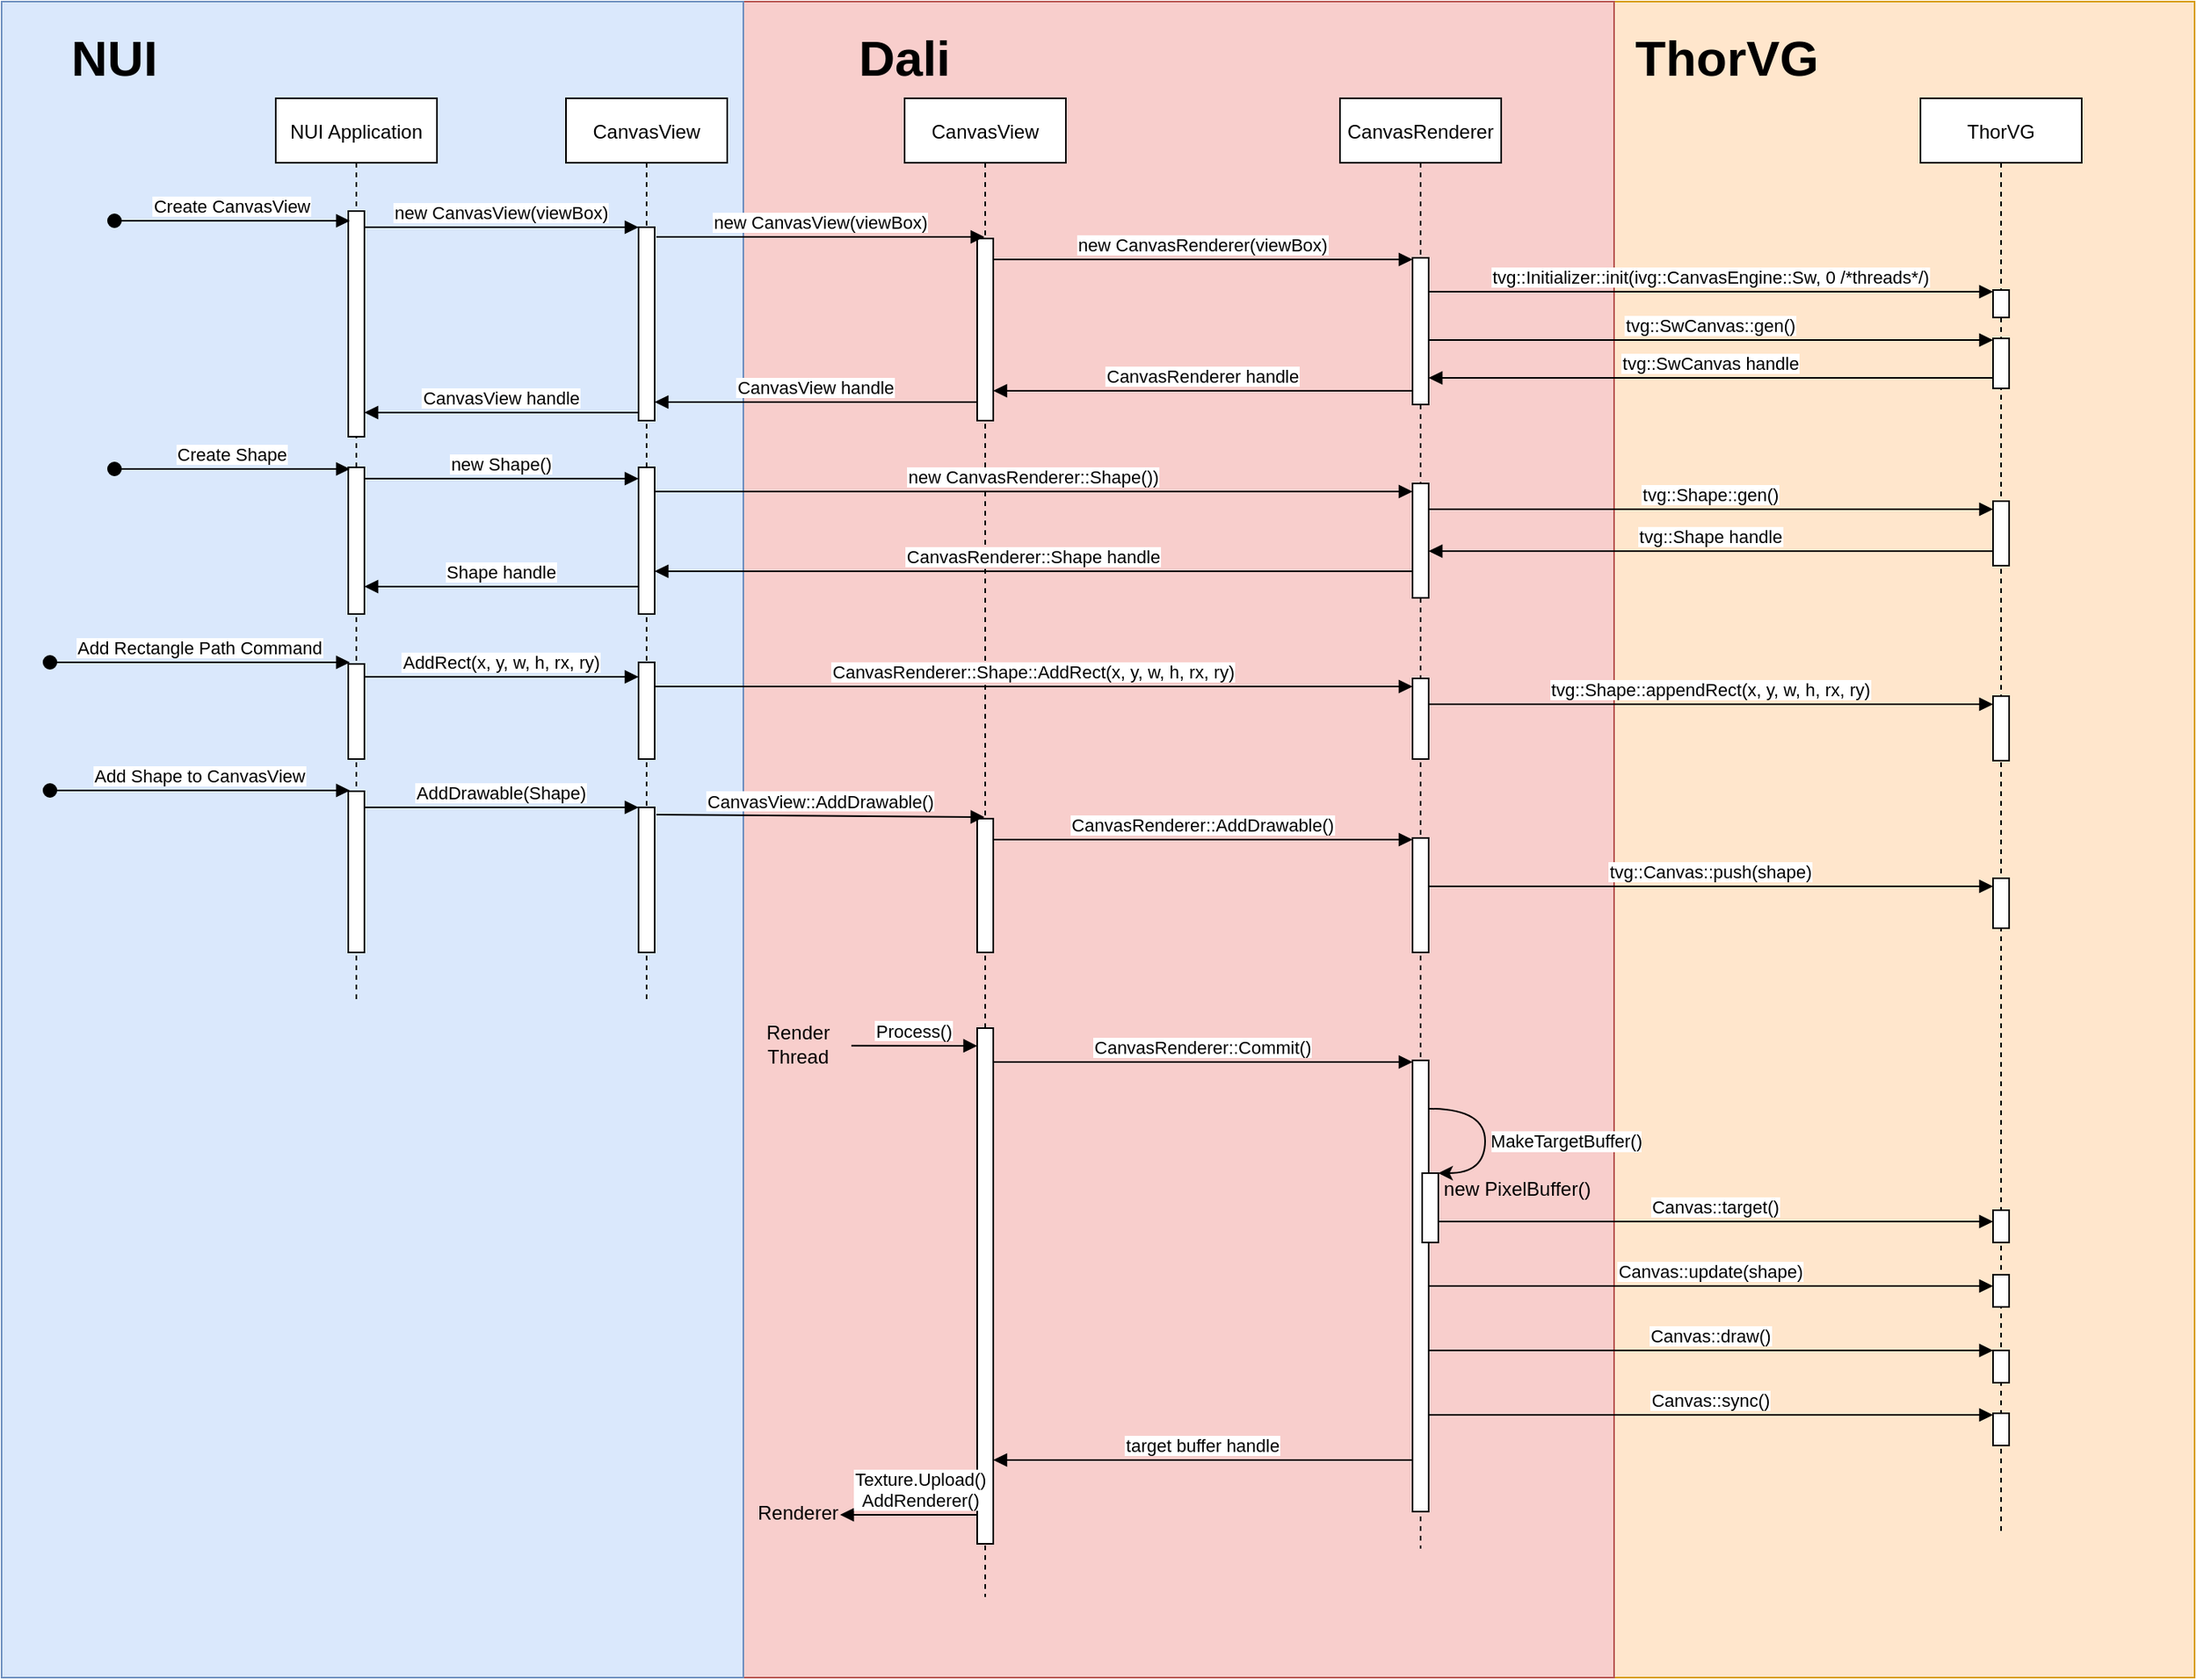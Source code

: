 <mxfile version="14.6.6" type="github">
  <diagram id="kgpKYQtTHZ0yAKxKKP6v" name="Page-1">
    <mxGraphModel dx="1718" dy="906" grid="1" gridSize="10" guides="1" tooltips="1" connect="1" arrows="1" fold="1" page="1" pageScale="1" pageWidth="850" pageHeight="1100" math="0" shadow="0">
      <root>
        <mxCell id="0" />
        <mxCell id="1" parent="0" />
        <mxCell id="Nm8UWQQyYXnpsGYUjFqg-105" value="" style="rounded=0;whiteSpace=wrap;html=1;fillColor=#ffe6cc;strokeColor=#d79b00;" parent="1" vertex="1">
          <mxGeometry x="1020" y="20" width="360" height="1040" as="geometry" />
        </mxCell>
        <mxCell id="Nm8UWQQyYXnpsGYUjFqg-103" value="" style="rounded=0;whiteSpace=wrap;html=1;fillColor=#f8cecc;strokeColor=#b85450;" parent="1" vertex="1">
          <mxGeometry x="480" y="20" width="540" height="1040" as="geometry" />
        </mxCell>
        <mxCell id="Nm8UWQQyYXnpsGYUjFqg-102" value="" style="rounded=0;whiteSpace=wrap;html=1;fillColor=#dae8fc;strokeColor=#6c8ebf;" parent="1" vertex="1">
          <mxGeometry x="20" y="20" width="460" height="1040" as="geometry" />
        </mxCell>
        <mxCell id="3nuBFxr9cyL0pnOWT2aG-1" value="NUI Application" style="shape=umlLifeline;perimeter=lifelinePerimeter;container=1;collapsible=0;recursiveResize=0;rounded=0;shadow=0;strokeWidth=1;" parent="1" vertex="1">
          <mxGeometry x="190" y="80" width="100" height="560" as="geometry" />
        </mxCell>
        <mxCell id="3nuBFxr9cyL0pnOWT2aG-2" value="" style="points=[];perimeter=orthogonalPerimeter;rounded=0;shadow=0;strokeWidth=1;" parent="3nuBFxr9cyL0pnOWT2aG-1" vertex="1">
          <mxGeometry x="45" y="70" width="10" height="140" as="geometry" />
        </mxCell>
        <mxCell id="Nm8UWQQyYXnpsGYUjFqg-95" value="" style="points=[];perimeter=orthogonalPerimeter;rounded=0;shadow=0;strokeWidth=1;" parent="3nuBFxr9cyL0pnOWT2aG-1" vertex="1">
          <mxGeometry x="45" y="229" width="10" height="91" as="geometry" />
        </mxCell>
        <mxCell id="Nm8UWQQyYXnpsGYUjFqg-96" value="" style="points=[];perimeter=orthogonalPerimeter;rounded=0;shadow=0;strokeWidth=1;" parent="3nuBFxr9cyL0pnOWT2aG-1" vertex="1">
          <mxGeometry x="45" y="351" width="10" height="59" as="geometry" />
        </mxCell>
        <mxCell id="Nm8UWQQyYXnpsGYUjFqg-97" value="" style="points=[];perimeter=orthogonalPerimeter;rounded=0;shadow=0;strokeWidth=1;" parent="3nuBFxr9cyL0pnOWT2aG-1" vertex="1">
          <mxGeometry x="45" y="430" width="10" height="100" as="geometry" />
        </mxCell>
        <mxCell id="3nuBFxr9cyL0pnOWT2aG-5" value="CanvasView" style="shape=umlLifeline;perimeter=lifelinePerimeter;container=1;collapsible=0;recursiveResize=0;rounded=0;shadow=0;strokeWidth=1;" parent="1" vertex="1">
          <mxGeometry x="370" y="80" width="100" height="560" as="geometry" />
        </mxCell>
        <mxCell id="3nuBFxr9cyL0pnOWT2aG-6" value="" style="points=[];perimeter=orthogonalPerimeter;rounded=0;shadow=0;strokeWidth=1;" parent="3nuBFxr9cyL0pnOWT2aG-5" vertex="1">
          <mxGeometry x="45" y="80" width="10" height="120" as="geometry" />
        </mxCell>
        <mxCell id="Nm8UWQQyYXnpsGYUjFqg-16" value="" style="points=[];perimeter=orthogonalPerimeter;rounded=0;shadow=0;strokeWidth=1;" parent="3nuBFxr9cyL0pnOWT2aG-5" vertex="1">
          <mxGeometry x="45" y="229" width="10" height="91" as="geometry" />
        </mxCell>
        <mxCell id="Nm8UWQQyYXnpsGYUjFqg-37" value="" style="points=[];perimeter=orthogonalPerimeter;rounded=0;shadow=0;strokeWidth=1;" parent="3nuBFxr9cyL0pnOWT2aG-5" vertex="1">
          <mxGeometry x="45" y="350" width="10" height="60" as="geometry" />
        </mxCell>
        <mxCell id="3nuBFxr9cyL0pnOWT2aG-8" value="new CanvasView(viewBox)" style="verticalAlign=bottom;endArrow=block;entryX=0;entryY=0;shadow=0;strokeWidth=1;" parent="1" source="3nuBFxr9cyL0pnOWT2aG-2" target="3nuBFxr9cyL0pnOWT2aG-6" edge="1">
          <mxGeometry relative="1" as="geometry">
            <mxPoint x="345" y="160" as="sourcePoint" />
          </mxGeometry>
        </mxCell>
        <mxCell id="Nm8UWQQyYXnpsGYUjFqg-1" value="CanvasView" style="shape=umlLifeline;perimeter=lifelinePerimeter;container=1;collapsible=0;recursiveResize=0;rounded=0;shadow=0;strokeWidth=1;" parent="1" vertex="1">
          <mxGeometry x="580" y="80" width="100" height="930" as="geometry" />
        </mxCell>
        <mxCell id="Nm8UWQQyYXnpsGYUjFqg-2" value="" style="points=[];perimeter=orthogonalPerimeter;rounded=0;shadow=0;strokeWidth=1;" parent="Nm8UWQQyYXnpsGYUjFqg-1" vertex="1">
          <mxGeometry x="45" y="87" width="10" height="113" as="geometry" />
        </mxCell>
        <mxCell id="Nm8UWQQyYXnpsGYUjFqg-58" value="" style="points=[];perimeter=orthogonalPerimeter;rounded=0;shadow=0;strokeWidth=1;" parent="Nm8UWQQyYXnpsGYUjFqg-1" vertex="1">
          <mxGeometry x="45" y="577" width="10" height="320" as="geometry" />
        </mxCell>
        <mxCell id="Nm8UWQQyYXnpsGYUjFqg-108" value="Dali" style="text;html=1;strokeColor=none;fillColor=none;align=center;verticalAlign=middle;whiteSpace=wrap;rounded=0;fontSize=31;fontStyle=1" parent="Nm8UWQQyYXnpsGYUjFqg-1" vertex="1">
          <mxGeometry x="-50" y="-50" width="100" height="50" as="geometry" />
        </mxCell>
        <mxCell id="Nm8UWQQyYXnpsGYUjFqg-3" value="CanvasRenderer" style="shape=umlLifeline;perimeter=lifelinePerimeter;container=1;collapsible=0;recursiveResize=0;rounded=0;shadow=0;strokeWidth=1;" parent="1" vertex="1">
          <mxGeometry x="850" y="80" width="100" height="900" as="geometry" />
        </mxCell>
        <mxCell id="Nm8UWQQyYXnpsGYUjFqg-4" value="" style="points=[];perimeter=orthogonalPerimeter;rounded=0;shadow=0;strokeWidth=1;" parent="Nm8UWQQyYXnpsGYUjFqg-3" vertex="1">
          <mxGeometry x="45" y="99" width="10" height="91" as="geometry" />
        </mxCell>
        <mxCell id="Nm8UWQQyYXnpsGYUjFqg-20" value="" style="points=[];perimeter=orthogonalPerimeter;rounded=0;shadow=0;strokeWidth=1;" parent="Nm8UWQQyYXnpsGYUjFqg-3" vertex="1">
          <mxGeometry x="45" y="239" width="10" height="71" as="geometry" />
        </mxCell>
        <mxCell id="Nm8UWQQyYXnpsGYUjFqg-5" value="ThorVG" style="shape=umlLifeline;perimeter=lifelinePerimeter;container=1;collapsible=0;recursiveResize=0;rounded=0;shadow=0;strokeWidth=1;" parent="1" vertex="1">
          <mxGeometry x="1210" y="80" width="100" height="890" as="geometry" />
        </mxCell>
        <mxCell id="Nm8UWQQyYXnpsGYUjFqg-6" value="" style="points=[];perimeter=orthogonalPerimeter;rounded=0;shadow=0;strokeWidth=1;" parent="Nm8UWQQyYXnpsGYUjFqg-5" vertex="1">
          <mxGeometry x="45" y="119" width="10" height="17" as="geometry" />
        </mxCell>
        <mxCell id="Nm8UWQQyYXnpsGYUjFqg-22" value="" style="points=[];perimeter=orthogonalPerimeter;rounded=0;shadow=0;strokeWidth=1;" parent="Nm8UWQQyYXnpsGYUjFqg-5" vertex="1">
          <mxGeometry x="45" y="250" width="10" height="40" as="geometry" />
        </mxCell>
        <mxCell id="Nm8UWQQyYXnpsGYUjFqg-87" value="" style="points=[];perimeter=orthogonalPerimeter;rounded=0;shadow=0;strokeWidth=1;" parent="Nm8UWQQyYXnpsGYUjFqg-5" vertex="1">
          <mxGeometry x="45" y="816" width="10" height="20" as="geometry" />
        </mxCell>
        <mxCell id="Nm8UWQQyYXnpsGYUjFqg-75" value="" style="points=[];perimeter=orthogonalPerimeter;rounded=0;shadow=0;strokeWidth=1;" parent="Nm8UWQQyYXnpsGYUjFqg-5" vertex="1">
          <mxGeometry x="45" y="690" width="10" height="20" as="geometry" />
        </mxCell>
        <mxCell id="Nm8UWQQyYXnpsGYUjFqg-91" value="" style="points=[];perimeter=orthogonalPerimeter;rounded=0;shadow=0;strokeWidth=1;" parent="Nm8UWQQyYXnpsGYUjFqg-5" vertex="1">
          <mxGeometry x="45" y="777" width="10" height="20" as="geometry" />
        </mxCell>
        <mxCell id="Nm8UWQQyYXnpsGYUjFqg-7" value="new CanvasView(viewBox)" style="verticalAlign=bottom;endArrow=block;shadow=0;strokeWidth=1;exitX=1.1;exitY=0.05;exitDx=0;exitDy=0;exitPerimeter=0;" parent="1" source="3nuBFxr9cyL0pnOWT2aG-6" target="Nm8UWQQyYXnpsGYUjFqg-1" edge="1">
          <mxGeometry relative="1" as="geometry">
            <mxPoint x="350" y="170" as="sourcePoint" />
            <mxPoint x="355" y="170.0" as="targetPoint" />
          </mxGeometry>
        </mxCell>
        <mxCell id="Nm8UWQQyYXnpsGYUjFqg-8" value="new CanvasRenderer(viewBox)" style="verticalAlign=bottom;endArrow=block;shadow=0;strokeWidth=1;" parent="1" source="Nm8UWQQyYXnpsGYUjFqg-2" target="Nm8UWQQyYXnpsGYUjFqg-4" edge="1">
          <mxGeometry relative="1" as="geometry">
            <mxPoint x="366" y="178" as="sourcePoint" />
            <mxPoint x="639.5" y="178" as="targetPoint" />
            <Array as="points">
              <mxPoint x="670" y="180" />
            </Array>
          </mxGeometry>
        </mxCell>
        <mxCell id="Nm8UWQQyYXnpsGYUjFqg-9" value="tvg::SwCanvas::gen()" style="verticalAlign=bottom;endArrow=block;shadow=0;strokeWidth=1;" parent="1" source="Nm8UWQQyYXnpsGYUjFqg-4" target="Nm8UWQQyYXnpsGYUjFqg-11" edge="1">
          <mxGeometry relative="1" as="geometry">
            <mxPoint x="906" y="219" as="sourcePoint" />
            <mxPoint x="1186" y="219" as="targetPoint" />
            <Array as="points">
              <mxPoint x="946" y="230" />
            </Array>
          </mxGeometry>
        </mxCell>
        <mxCell id="Nm8UWQQyYXnpsGYUjFqg-10" value="tvg::Initializer::init(ivg::CanvasEngine::Sw, 0 /*threads*/)" style="verticalAlign=bottom;endArrow=block;shadow=0;strokeWidth=1;" parent="1" source="Nm8UWQQyYXnpsGYUjFqg-4" target="Nm8UWQQyYXnpsGYUjFqg-6" edge="1">
          <mxGeometry relative="1" as="geometry">
            <mxPoint x="910" y="200" as="sourcePoint" />
            <mxPoint x="1190" y="200" as="targetPoint" />
            <Array as="points">
              <mxPoint x="950" y="200" />
            </Array>
          </mxGeometry>
        </mxCell>
        <mxCell id="Nm8UWQQyYXnpsGYUjFqg-11" value="" style="points=[];perimeter=orthogonalPerimeter;rounded=0;shadow=0;strokeWidth=1;" parent="1" vertex="1">
          <mxGeometry x="1255" y="229" width="10" height="31" as="geometry" />
        </mxCell>
        <mxCell id="Nm8UWQQyYXnpsGYUjFqg-19" value="new Shape()" style="verticalAlign=bottom;endArrow=block;shadow=0;strokeWidth=1;" parent="1" edge="1">
          <mxGeometry relative="1" as="geometry">
            <mxPoint x="245" y="316" as="sourcePoint" />
            <mxPoint x="415" y="316" as="targetPoint" />
          </mxGeometry>
        </mxCell>
        <mxCell id="Nm8UWQQyYXnpsGYUjFqg-21" value="new CanvasRenderer::Shape())" style="verticalAlign=bottom;endArrow=block;shadow=0;strokeWidth=1;" parent="1" source="Nm8UWQQyYXnpsGYUjFqg-16" edge="1">
          <mxGeometry relative="1" as="geometry">
            <mxPoint x="355" y="324" as="sourcePoint" />
            <mxPoint x="895" y="324" as="targetPoint" />
          </mxGeometry>
        </mxCell>
        <mxCell id="Nm8UWQQyYXnpsGYUjFqg-23" value="tvg::SwCanvas handle" style="verticalAlign=bottom;endArrow=block;shadow=0;strokeWidth=1;" parent="1" edge="1">
          <mxGeometry relative="1" as="geometry">
            <mxPoint x="1255" y="253.5" as="sourcePoint" />
            <mxPoint x="905" y="253.5" as="targetPoint" />
          </mxGeometry>
        </mxCell>
        <mxCell id="Nm8UWQQyYXnpsGYUjFqg-24" value="CanvasRenderer handle" style="verticalAlign=bottom;endArrow=block;shadow=0;strokeWidth=1;" parent="1" edge="1">
          <mxGeometry relative="1" as="geometry">
            <mxPoint x="895" y="261.5" as="sourcePoint" />
            <mxPoint x="635" y="261.5" as="targetPoint" />
          </mxGeometry>
        </mxCell>
        <mxCell id="Nm8UWQQyYXnpsGYUjFqg-25" value="CanvasView handle" style="verticalAlign=bottom;endArrow=block;shadow=0;strokeWidth=1;" parent="1" target="3nuBFxr9cyL0pnOWT2aG-6" edge="1">
          <mxGeometry relative="1" as="geometry">
            <mxPoint x="625" y="268.5" as="sourcePoint" />
            <mxPoint x="355" y="268.5" as="targetPoint" />
          </mxGeometry>
        </mxCell>
        <mxCell id="Nm8UWQQyYXnpsGYUjFqg-26" value="CanvasView handle" style="verticalAlign=bottom;endArrow=block;shadow=0;strokeWidth=1;" parent="1" edge="1">
          <mxGeometry relative="1" as="geometry">
            <mxPoint x="415" y="275" as="sourcePoint" />
            <mxPoint x="245" y="275" as="targetPoint" />
          </mxGeometry>
        </mxCell>
        <mxCell id="Nm8UWQQyYXnpsGYUjFqg-27" value="tvg::Shape::gen()" style="verticalAlign=bottom;endArrow=block;shadow=0;strokeWidth=1;" parent="1" edge="1">
          <mxGeometry relative="1" as="geometry">
            <mxPoint x="905" y="335" as="sourcePoint" />
            <mxPoint x="1255" y="335" as="targetPoint" />
            <Array as="points">
              <mxPoint x="970" y="335" />
            </Array>
          </mxGeometry>
        </mxCell>
        <mxCell id="Nm8UWQQyYXnpsGYUjFqg-28" value="tvg::Shape handle" style="verticalAlign=bottom;endArrow=block;shadow=0;strokeWidth=1;" parent="1" edge="1">
          <mxGeometry relative="1" as="geometry">
            <mxPoint x="1255" y="361" as="sourcePoint" />
            <mxPoint x="905" y="361" as="targetPoint" />
          </mxGeometry>
        </mxCell>
        <mxCell id="Nm8UWQQyYXnpsGYUjFqg-29" value="CanvasRenderer::Shape handle" style="verticalAlign=bottom;endArrow=block;shadow=0;strokeWidth=1;" parent="1" target="Nm8UWQQyYXnpsGYUjFqg-16" edge="1">
          <mxGeometry relative="1" as="geometry">
            <mxPoint x="895" y="373.5" as="sourcePoint" />
            <mxPoint x="355" y="373.5" as="targetPoint" />
          </mxGeometry>
        </mxCell>
        <mxCell id="Nm8UWQQyYXnpsGYUjFqg-31" value="Shape handle" style="verticalAlign=bottom;endArrow=block;shadow=0;strokeWidth=1;" parent="1" edge="1">
          <mxGeometry relative="1" as="geometry">
            <mxPoint x="415" y="383" as="sourcePoint" />
            <mxPoint x="245" y="383" as="targetPoint" />
          </mxGeometry>
        </mxCell>
        <mxCell id="Nm8UWQQyYXnpsGYUjFqg-36" value="AddRect(x, y, w, h, rx, ry)" style="verticalAlign=bottom;endArrow=block;shadow=0;strokeWidth=1;" parent="1" edge="1">
          <mxGeometry relative="1" as="geometry">
            <mxPoint x="245" y="439" as="sourcePoint" />
            <mxPoint x="415" y="439" as="targetPoint" />
          </mxGeometry>
        </mxCell>
        <mxCell id="Nm8UWQQyYXnpsGYUjFqg-38" value="" style="points=[];perimeter=orthogonalPerimeter;rounded=0;shadow=0;strokeWidth=1;" parent="1" vertex="1">
          <mxGeometry x="895" y="440" width="10" height="50" as="geometry" />
        </mxCell>
        <mxCell id="Nm8UWQQyYXnpsGYUjFqg-39" value="" style="points=[];perimeter=orthogonalPerimeter;rounded=0;shadow=0;strokeWidth=1;" parent="1" vertex="1">
          <mxGeometry x="1255" y="451" width="10" height="40" as="geometry" />
        </mxCell>
        <mxCell id="Nm8UWQQyYXnpsGYUjFqg-40" value="CanvasRenderer::Shape::AddRect(x, y, w, h, rx, ry)" style="verticalAlign=bottom;endArrow=block;shadow=0;strokeWidth=1;" parent="1" source="Nm8UWQQyYXnpsGYUjFqg-37" edge="1">
          <mxGeometry relative="1" as="geometry">
            <mxPoint x="420" y="445" as="sourcePoint" />
            <mxPoint x="895" y="445" as="targetPoint" />
          </mxGeometry>
        </mxCell>
        <mxCell id="Nm8UWQQyYXnpsGYUjFqg-41" value="tvg::Shape::appendRect(x, y, w, h, rx, ry)" style="verticalAlign=bottom;endArrow=block;shadow=0;strokeWidth=1;" parent="1" edge="1">
          <mxGeometry relative="1" as="geometry">
            <mxPoint x="905" y="456" as="sourcePoint" />
            <mxPoint x="1255" y="456" as="targetPoint" />
            <Array as="points">
              <mxPoint x="970" y="456" />
            </Array>
          </mxGeometry>
        </mxCell>
        <mxCell id="Nm8UWQQyYXnpsGYUjFqg-44" value="" style="points=[];perimeter=orthogonalPerimeter;rounded=0;shadow=0;strokeWidth=1;" parent="1" vertex="1">
          <mxGeometry x="415" y="520" width="10" height="90" as="geometry" />
        </mxCell>
        <mxCell id="Nm8UWQQyYXnpsGYUjFqg-45" value="AddDrawable(Shape)" style="verticalAlign=bottom;endArrow=block;entryX=0;entryY=0;shadow=0;strokeWidth=1;" parent="1" target="Nm8UWQQyYXnpsGYUjFqg-44" edge="1">
          <mxGeometry relative="1" as="geometry">
            <mxPoint x="245" y="520.0" as="sourcePoint" />
          </mxGeometry>
        </mxCell>
        <mxCell id="Nm8UWQQyYXnpsGYUjFqg-46" value="" style="points=[];perimeter=orthogonalPerimeter;rounded=0;shadow=0;strokeWidth=1;" parent="1" vertex="1">
          <mxGeometry x="625" y="527" width="10" height="83" as="geometry" />
        </mxCell>
        <mxCell id="Nm8UWQQyYXnpsGYUjFqg-47" value="" style="points=[];perimeter=orthogonalPerimeter;rounded=0;shadow=0;strokeWidth=1;" parent="1" vertex="1">
          <mxGeometry x="895" y="539" width="10" height="71" as="geometry" />
        </mxCell>
        <mxCell id="Nm8UWQQyYXnpsGYUjFqg-49" value="CanvasView::AddDrawable()" style="verticalAlign=bottom;endArrow=block;shadow=0;strokeWidth=1;exitX=1.1;exitY=0.05;exitDx=0;exitDy=0;exitPerimeter=0;" parent="1" source="Nm8UWQQyYXnpsGYUjFqg-44" edge="1">
          <mxGeometry relative="1" as="geometry">
            <mxPoint x="350" y="530" as="sourcePoint" />
            <mxPoint x="629.5" y="526" as="targetPoint" />
          </mxGeometry>
        </mxCell>
        <mxCell id="Nm8UWQQyYXnpsGYUjFqg-50" value="CanvasRenderer::AddDrawable()" style="verticalAlign=bottom;endArrow=block;shadow=0;strokeWidth=1;" parent="1" source="Nm8UWQQyYXnpsGYUjFqg-46" target="Nm8UWQQyYXnpsGYUjFqg-47" edge="1">
          <mxGeometry relative="1" as="geometry">
            <mxPoint x="366" y="538" as="sourcePoint" />
            <mxPoint x="639.5" y="538" as="targetPoint" />
            <Array as="points">
              <mxPoint x="670" y="540" />
            </Array>
          </mxGeometry>
        </mxCell>
        <mxCell id="Nm8UWQQyYXnpsGYUjFqg-51" value="tvg::Canvas::push(shape)" style="verticalAlign=bottom;endArrow=block;shadow=0;strokeWidth=1;" parent="1" edge="1">
          <mxGeometry relative="1" as="geometry">
            <mxPoint x="905" y="569" as="sourcePoint" />
            <mxPoint x="1255" y="569" as="targetPoint" />
            <Array as="points">
              <mxPoint x="946" y="569" />
            </Array>
          </mxGeometry>
        </mxCell>
        <mxCell id="Nm8UWQQyYXnpsGYUjFqg-53" value="" style="points=[];perimeter=orthogonalPerimeter;rounded=0;shadow=0;strokeWidth=1;" parent="1" vertex="1">
          <mxGeometry x="1255" y="564" width="10" height="31" as="geometry" />
        </mxCell>
        <mxCell id="Nm8UWQQyYXnpsGYUjFqg-61" value="Process()" style="verticalAlign=bottom;endArrow=block;shadow=0;strokeWidth=1;exitX=0.124;exitY=0.623;exitDx=0;exitDy=0;exitPerimeter=0;" parent="1" source="Nm8UWQQyYXnpsGYUjFqg-103" edge="1">
          <mxGeometry relative="1" as="geometry">
            <mxPoint x="560" y="668" as="sourcePoint" />
            <mxPoint x="625" y="668" as="targetPoint" />
          </mxGeometry>
        </mxCell>
        <mxCell id="Nm8UWQQyYXnpsGYUjFqg-62" value="Render&lt;br&gt;Thread" style="text;html=1;strokeColor=none;fillColor=none;align=center;verticalAlign=middle;whiteSpace=wrap;rounded=0;" parent="1" vertex="1">
          <mxGeometry x="494" y="640" width="40" height="53" as="geometry" />
        </mxCell>
        <mxCell id="Nm8UWQQyYXnpsGYUjFqg-72" value="" style="points=[];perimeter=orthogonalPerimeter;rounded=0;shadow=0;strokeWidth=1;" parent="1" vertex="1">
          <mxGeometry x="895" y="677" width="10" height="280" as="geometry" />
        </mxCell>
        <mxCell id="Nm8UWQQyYXnpsGYUjFqg-73" value="CanvasRenderer::Commit()" style="verticalAlign=bottom;endArrow=block;shadow=0;strokeWidth=1;" parent="1" target="Nm8UWQQyYXnpsGYUjFqg-72" edge="1">
          <mxGeometry relative="1" as="geometry">
            <mxPoint x="635" y="678" as="sourcePoint" />
            <mxPoint x="639.5" y="676" as="targetPoint" />
            <Array as="points">
              <mxPoint x="670" y="678" />
            </Array>
          </mxGeometry>
        </mxCell>
        <mxCell id="Nm8UWQQyYXnpsGYUjFqg-76" value="Texture.Upload()&#xa;AddRenderer()" style="verticalAlign=bottom;endArrow=block;shadow=0;strokeWidth=1;" parent="1" edge="1">
          <mxGeometry x="-0.176" relative="1" as="geometry">
            <mxPoint x="625" y="959" as="sourcePoint" />
            <mxPoint x="540" y="959" as="targetPoint" />
            <mxPoint as="offset" />
          </mxGeometry>
        </mxCell>
        <mxCell id="Nm8UWQQyYXnpsGYUjFqg-77" value="Renderer" style="text;html=1;strokeColor=none;fillColor=none;align=center;verticalAlign=middle;whiteSpace=wrap;rounded=0;" parent="1" vertex="1">
          <mxGeometry x="494" y="948" width="40" height="20" as="geometry" />
        </mxCell>
        <mxCell id="Nm8UWQQyYXnpsGYUjFqg-78" value="Canvas::sync()" style="verticalAlign=bottom;endArrow=block;shadow=0;strokeWidth=1;" parent="1" edge="1" source="Nm8UWQQyYXnpsGYUjFqg-72">
          <mxGeometry relative="1" as="geometry">
            <mxPoint x="911" y="897" as="sourcePoint" />
            <mxPoint x="1255" y="897" as="targetPoint" />
          </mxGeometry>
        </mxCell>
        <mxCell id="Nm8UWQQyYXnpsGYUjFqg-83" value="" style="points=[];perimeter=orthogonalPerimeter;rounded=0;shadow=0;strokeWidth=1;" parent="1" vertex="1">
          <mxGeometry x="901" y="747" width="10" height="43" as="geometry" />
        </mxCell>
        <mxCell id="Nm8UWQQyYXnpsGYUjFqg-84" value="MakeTargetBuffer()" style="curved=1;endArrow=classic;html=1;" parent="1" source="Nm8UWQQyYXnpsGYUjFqg-72" target="Nm8UWQQyYXnpsGYUjFqg-83" edge="1">
          <mxGeometry x="0.058" y="50" width="50" height="50" relative="1" as="geometry">
            <mxPoint x="780" y="797" as="sourcePoint" />
            <mxPoint x="830" y="747" as="targetPoint" />
            <Array as="points">
              <mxPoint x="940" y="707" />
              <mxPoint x="940" y="747" />
            </Array>
            <mxPoint as="offset" />
          </mxGeometry>
        </mxCell>
        <mxCell id="Nm8UWQQyYXnpsGYUjFqg-85" value="Canvas::target()" style="verticalAlign=bottom;endArrow=block;shadow=0;strokeWidth=1;" parent="1" edge="1">
          <mxGeometry relative="1" as="geometry">
            <mxPoint x="911" y="777" as="sourcePoint" />
            <mxPoint x="1255" y="777" as="targetPoint" />
          </mxGeometry>
        </mxCell>
        <mxCell id="Nm8UWQQyYXnpsGYUjFqg-86" value="new PixelBuffer()" style="text;html=1;strokeColor=none;fillColor=none;align=center;verticalAlign=middle;whiteSpace=wrap;rounded=0;" parent="1" vertex="1">
          <mxGeometry x="905" y="747" width="110" height="20" as="geometry" />
        </mxCell>
        <mxCell id="Nm8UWQQyYXnpsGYUjFqg-88" value="" style="points=[];perimeter=orthogonalPerimeter;rounded=0;shadow=0;strokeWidth=1;" parent="1" vertex="1">
          <mxGeometry x="1255" y="810" width="10" height="20" as="geometry" />
        </mxCell>
        <mxCell id="Nm8UWQQyYXnpsGYUjFqg-89" value="Canvas::update(shape)" style="verticalAlign=bottom;endArrow=block;shadow=0;strokeWidth=1;" parent="1" edge="1">
          <mxGeometry relative="1" as="geometry">
            <mxPoint x="905" y="817" as="sourcePoint" />
            <mxPoint x="1255" y="817" as="targetPoint" />
          </mxGeometry>
        </mxCell>
        <mxCell id="Nm8UWQQyYXnpsGYUjFqg-90" value="Canvas::draw()" style="verticalAlign=bottom;endArrow=block;shadow=0;strokeWidth=1;" parent="1" edge="1">
          <mxGeometry relative="1" as="geometry">
            <mxPoint x="905" y="857" as="sourcePoint" />
            <mxPoint x="1255" y="857" as="targetPoint" />
          </mxGeometry>
        </mxCell>
        <mxCell id="Nm8UWQQyYXnpsGYUjFqg-92" value="target buffer handle" style="verticalAlign=bottom;endArrow=block;shadow=0;strokeWidth=1;" parent="1" edge="1">
          <mxGeometry relative="1" as="geometry">
            <mxPoint x="895" y="925" as="sourcePoint" />
            <mxPoint x="635" y="925" as="targetPoint" />
          </mxGeometry>
        </mxCell>
        <mxCell id="Nm8UWQQyYXnpsGYUjFqg-93" value="Create CanvasView" style="verticalAlign=bottom;startArrow=oval;endArrow=block;startSize=8;shadow=0;strokeWidth=1;" parent="1" edge="1">
          <mxGeometry relative="1" as="geometry">
            <mxPoint x="90" y="156" as="sourcePoint" />
            <mxPoint x="236" y="156" as="targetPoint" />
          </mxGeometry>
        </mxCell>
        <mxCell id="Nm8UWQQyYXnpsGYUjFqg-94" value="Create Shape" style="verticalAlign=bottom;startArrow=oval;endArrow=block;startSize=8;shadow=0;strokeWidth=1;" parent="1" edge="1">
          <mxGeometry relative="1" as="geometry">
            <mxPoint x="90" y="310" as="sourcePoint" />
            <mxPoint x="236" y="310" as="targetPoint" />
          </mxGeometry>
        </mxCell>
        <mxCell id="Nm8UWQQyYXnpsGYUjFqg-99" value="Add Rectangle Path Command" style="verticalAlign=bottom;startArrow=oval;endArrow=block;startSize=8;shadow=0;strokeWidth=1;" parent="1" edge="1">
          <mxGeometry relative="1" as="geometry">
            <mxPoint x="50" y="430" as="sourcePoint" />
            <mxPoint x="236" y="430" as="targetPoint" />
          </mxGeometry>
        </mxCell>
        <mxCell id="Nm8UWQQyYXnpsGYUjFqg-100" value="Add Shape to CanvasView" style="verticalAlign=bottom;startArrow=oval;endArrow=block;startSize=8;shadow=0;strokeWidth=1;" parent="1" edge="1">
          <mxGeometry relative="1" as="geometry">
            <mxPoint x="50" y="509.5" as="sourcePoint" />
            <mxPoint x="236" y="509.5" as="targetPoint" />
          </mxGeometry>
        </mxCell>
        <mxCell id="Nm8UWQQyYXnpsGYUjFqg-107" value="NUI" style="text;html=1;strokeColor=none;fillColor=none;align=center;verticalAlign=middle;whiteSpace=wrap;rounded=0;fontSize=31;fontStyle=1" parent="1" vertex="1">
          <mxGeometry x="40" y="30" width="100" height="50" as="geometry" />
        </mxCell>
        <mxCell id="Nm8UWQQyYXnpsGYUjFqg-109" value="ThorVG" style="text;html=1;strokeColor=none;fillColor=none;align=center;verticalAlign=middle;whiteSpace=wrap;rounded=0;fontSize=31;fontStyle=1" parent="1" vertex="1">
          <mxGeometry x="1040" y="30" width="100" height="50" as="geometry" />
        </mxCell>
      </root>
    </mxGraphModel>
  </diagram>
</mxfile>
